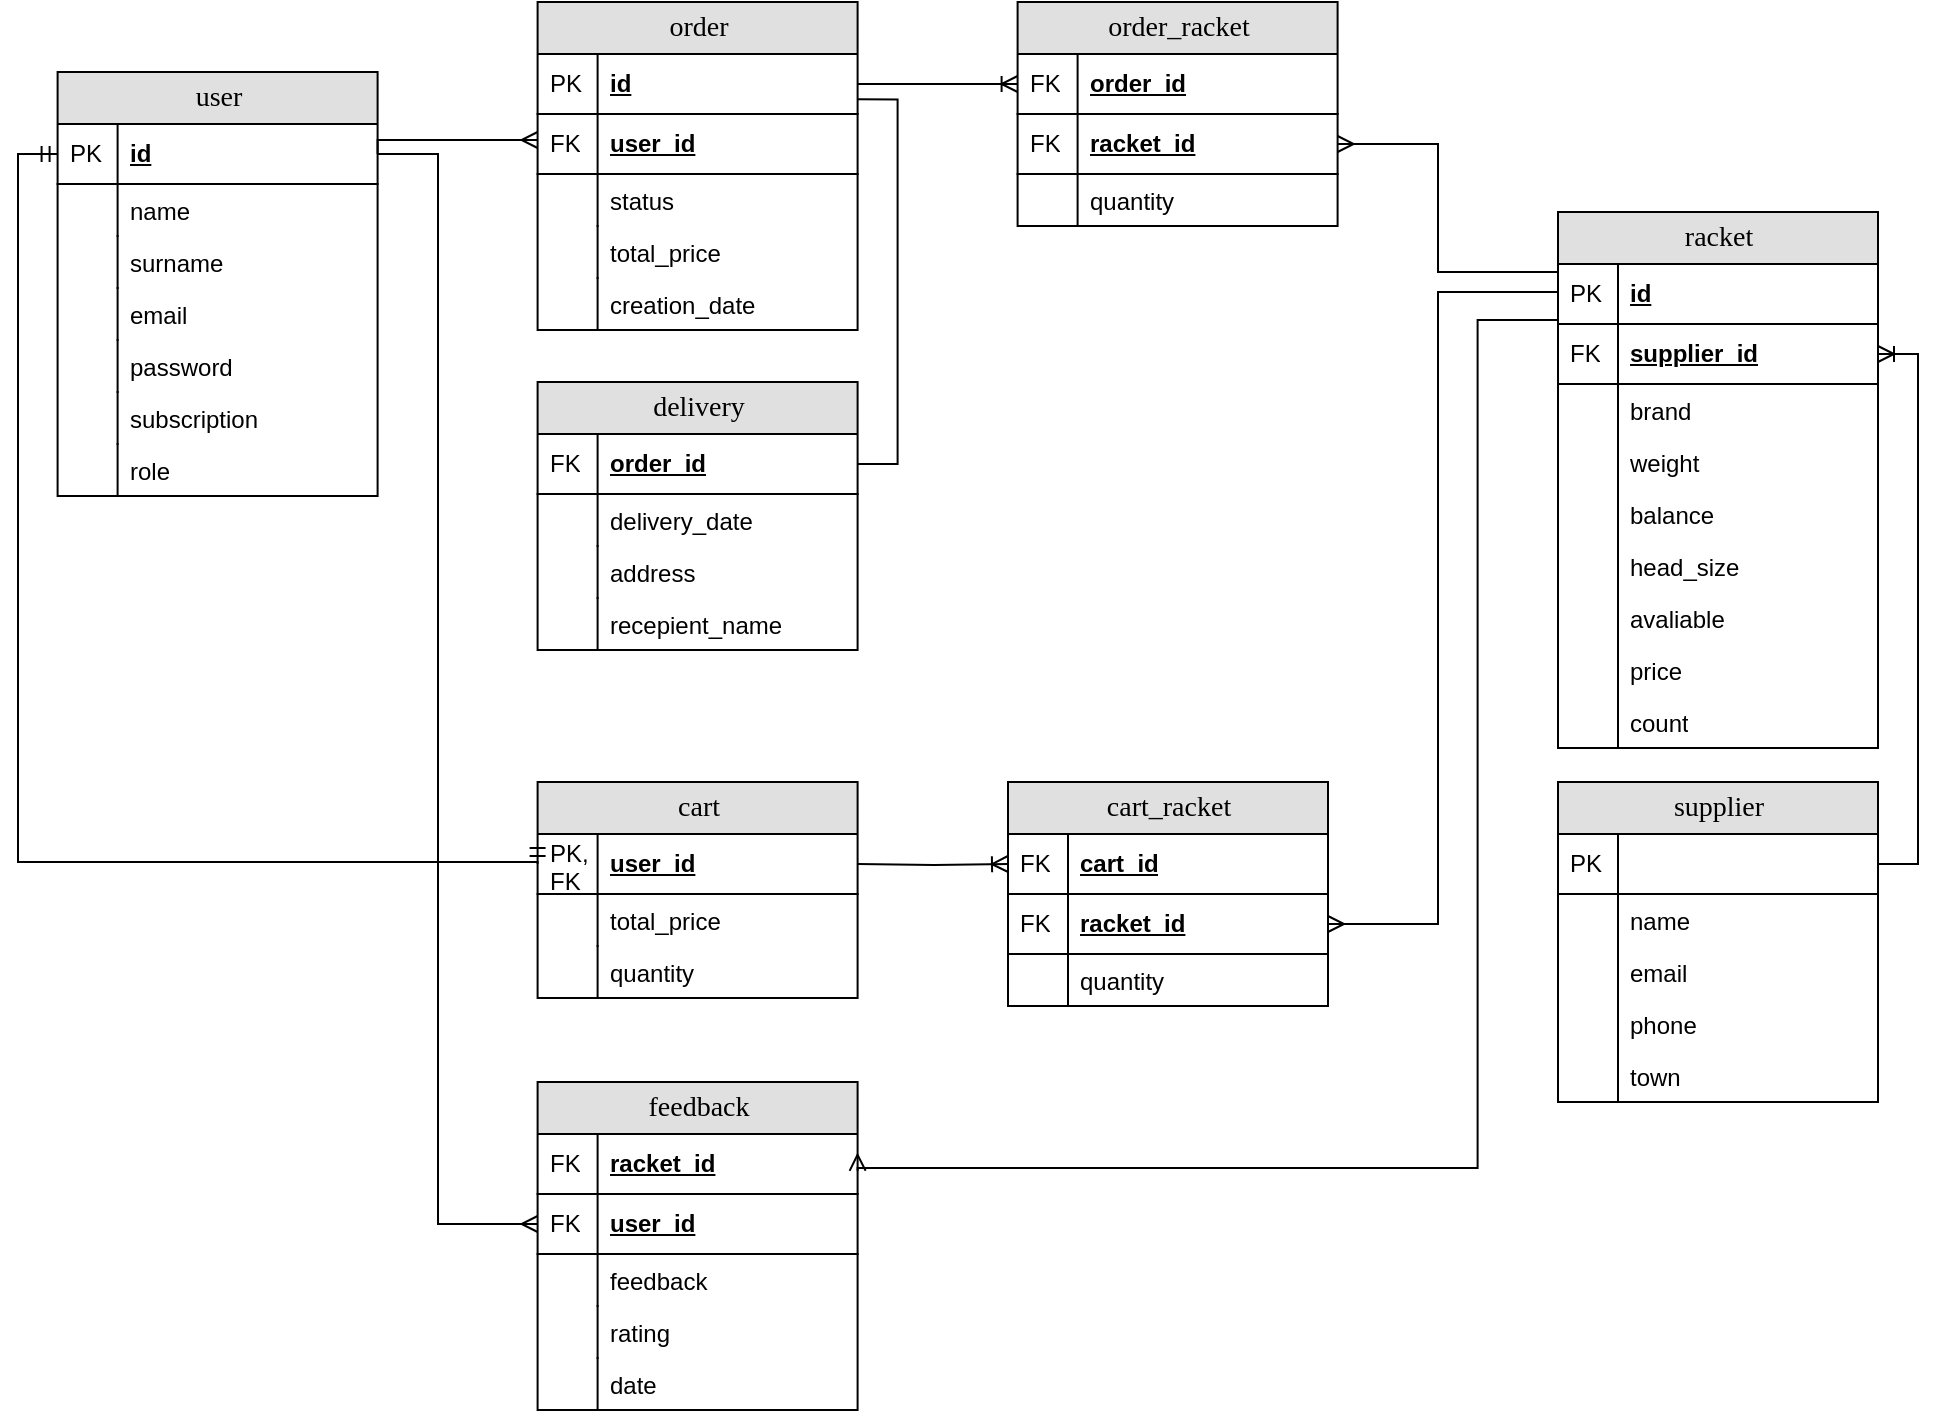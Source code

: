 <mxfile version="24.5.3" type="device">
  <diagram id="CIUxHq5DP3vGBvWplpQF" name="Page-2">
    <mxGraphModel dx="1343" dy="1016" grid="0" gridSize="10" guides="1" tooltips="1" connect="1" arrows="1" fold="1" page="1" pageScale="1" pageWidth="1169" pageHeight="827" math="0" shadow="0">
      <root>
        <mxCell id="0" />
        <mxCell id="1" parent="0" />
        <mxCell id="uQQarAuBVebQOE4W24xX-1" value="user" style="swimlane;fontStyle=0;childLayout=stackLayout;horizontal=1;startSize=26;fillColor=#e0e0e0;horizontalStack=0;resizeParent=1;resizeLast=0;collapsible=1;marginBottom=0;swimlaneFillColor=#ffffff;align=center;rounded=0;shadow=0;comic=0;labelBackgroundColor=none;strokeWidth=1;fontFamily=Verdana;fontSize=14;swimlaneLine=1;html=1;fontColor=default;" parent="1" vertex="1">
          <mxGeometry x="119.8" y="135" width="160" height="212" as="geometry" />
        </mxCell>
        <mxCell id="uQQarAuBVebQOE4W24xX-2" value="id" style="shape=partialRectangle;top=0;left=0;right=0;bottom=1;align=left;verticalAlign=middle;fillColor=none;spacingLeft=34;spacingRight=4;whiteSpace=wrap;overflow=hidden;rotatable=0;points=[[0,0.5],[1,0.5]];portConstraint=eastwest;dropTarget=0;fontStyle=5;swimlaneLine=1;html=1;fontColor=default;" parent="uQQarAuBVebQOE4W24xX-1" vertex="1">
          <mxGeometry y="26" width="160" height="30" as="geometry" />
        </mxCell>
        <mxCell id="uQQarAuBVebQOE4W24xX-3" value="PK" style="shape=partialRectangle;top=0;left=0;bottom=0;fillColor=none;align=left;verticalAlign=middle;spacingLeft=4;spacingRight=4;whiteSpace=wrap;overflow=hidden;rotatable=0;points=[];portConstraint=eastwest;part=1;swimlaneLine=1;html=1;fontColor=default;" parent="uQQarAuBVebQOE4W24xX-2" vertex="1" connectable="0">
          <mxGeometry width="30" height="30" as="geometry" />
        </mxCell>
        <mxCell id="uQQarAuBVebQOE4W24xX-4" value="name" style="shape=partialRectangle;top=0;left=0;right=0;bottom=0;align=left;verticalAlign=top;fillColor=none;spacingLeft=34;spacingRight=4;whiteSpace=wrap;overflow=hidden;rotatable=0;points=[[0,0.5],[1,0.5]];portConstraint=eastwest;dropTarget=0;swimlaneLine=1;html=1;fontColor=default;" parent="uQQarAuBVebQOE4W24xX-1" vertex="1">
          <mxGeometry y="56" width="160" height="26" as="geometry" />
        </mxCell>
        <mxCell id="uQQarAuBVebQOE4W24xX-5" value="" style="shape=partialRectangle;top=0;left=0;bottom=0;fillColor=none;align=left;verticalAlign=top;spacingLeft=4;spacingRight=4;whiteSpace=wrap;overflow=hidden;rotatable=0;points=[];portConstraint=eastwest;part=1;swimlaneLine=1;html=1;fontColor=default;" parent="uQQarAuBVebQOE4W24xX-4" vertex="1" connectable="0">
          <mxGeometry width="30" height="26" as="geometry" />
        </mxCell>
        <mxCell id="uQQarAuBVebQOE4W24xX-6" value="surname" style="shape=partialRectangle;top=0;left=0;right=0;bottom=0;align=left;verticalAlign=top;fillColor=none;spacingLeft=34;spacingRight=4;whiteSpace=wrap;overflow=hidden;rotatable=0;points=[[0,0.5],[1,0.5]];portConstraint=eastwest;dropTarget=0;swimlaneLine=1;html=1;fontColor=default;" parent="uQQarAuBVebQOE4W24xX-1" vertex="1">
          <mxGeometry y="82" width="160" height="26" as="geometry" />
        </mxCell>
        <mxCell id="uQQarAuBVebQOE4W24xX-7" value="" style="shape=partialRectangle;top=0;left=0;bottom=0;fillColor=none;align=left;verticalAlign=top;spacingLeft=4;spacingRight=4;whiteSpace=wrap;overflow=hidden;rotatable=0;points=[];portConstraint=eastwest;part=1;swimlaneLine=1;html=1;fontColor=default;" parent="uQQarAuBVebQOE4W24xX-6" vertex="1" connectable="0">
          <mxGeometry width="30" height="26" as="geometry" />
        </mxCell>
        <mxCell id="uQQarAuBVebQOE4W24xX-8" value="email" style="shape=partialRectangle;top=0;left=0;right=0;bottom=0;align=left;verticalAlign=top;fillColor=none;spacingLeft=34;spacingRight=4;whiteSpace=wrap;overflow=hidden;rotatable=0;points=[[0,0.5],[1,0.5]];portConstraint=eastwest;dropTarget=0;swimlaneLine=1;html=1;fontColor=default;" parent="uQQarAuBVebQOE4W24xX-1" vertex="1">
          <mxGeometry y="108" width="160" height="26" as="geometry" />
        </mxCell>
        <mxCell id="uQQarAuBVebQOE4W24xX-9" value="" style="shape=partialRectangle;top=0;left=0;bottom=0;fillColor=none;align=left;verticalAlign=top;spacingLeft=4;spacingRight=4;whiteSpace=wrap;overflow=hidden;rotatable=0;points=[];portConstraint=eastwest;part=1;swimlaneLine=1;html=1;fontColor=default;" parent="uQQarAuBVebQOE4W24xX-8" vertex="1" connectable="0">
          <mxGeometry width="30" height="26" as="geometry" />
        </mxCell>
        <mxCell id="uQQarAuBVebQOE4W24xX-10" value="password" style="shape=partialRectangle;top=0;left=0;right=0;bottom=0;align=left;verticalAlign=top;fillColor=none;spacingLeft=34;spacingRight=4;whiteSpace=wrap;overflow=hidden;rotatable=0;points=[[0,0.5],[1,0.5]];portConstraint=eastwest;dropTarget=0;swimlaneLine=1;html=1;fontColor=default;" parent="uQQarAuBVebQOE4W24xX-1" vertex="1">
          <mxGeometry y="134" width="160" height="26" as="geometry" />
        </mxCell>
        <mxCell id="uQQarAuBVebQOE4W24xX-11" value="" style="shape=partialRectangle;top=0;left=0;bottom=0;fillColor=none;align=left;verticalAlign=top;spacingLeft=4;spacingRight=4;whiteSpace=wrap;overflow=hidden;rotatable=0;points=[];portConstraint=eastwest;part=1;swimlaneLine=1;html=1;fontColor=default;" parent="uQQarAuBVebQOE4W24xX-10" vertex="1" connectable="0">
          <mxGeometry width="30" height="26" as="geometry" />
        </mxCell>
        <mxCell id="uQQarAuBVebQOE4W24xX-12" value="subscription" style="shape=partialRectangle;top=0;left=0;right=0;bottom=0;align=left;verticalAlign=top;fillColor=none;spacingLeft=34;spacingRight=4;whiteSpace=wrap;overflow=hidden;rotatable=0;points=[[0,0.5],[1,0.5]];portConstraint=eastwest;dropTarget=0;swimlaneLine=1;html=1;fontColor=default;" parent="uQQarAuBVebQOE4W24xX-1" vertex="1">
          <mxGeometry y="160" width="160" height="26" as="geometry" />
        </mxCell>
        <mxCell id="uQQarAuBVebQOE4W24xX-13" value="" style="shape=partialRectangle;top=0;left=0;bottom=0;fillColor=none;align=left;verticalAlign=top;spacingLeft=4;spacingRight=4;whiteSpace=wrap;overflow=hidden;rotatable=0;points=[];portConstraint=eastwest;part=1;swimlaneLine=1;html=1;fontColor=default;" parent="uQQarAuBVebQOE4W24xX-12" vertex="1" connectable="0">
          <mxGeometry width="30" height="26" as="geometry" />
        </mxCell>
        <mxCell id="uQQarAuBVebQOE4W24xX-14" value="role" style="shape=partialRectangle;top=0;left=0;right=0;bottom=0;align=left;verticalAlign=top;fillColor=none;spacingLeft=34;spacingRight=4;whiteSpace=wrap;overflow=hidden;rotatable=0;points=[[0,0.5],[1,0.5]];portConstraint=eastwest;dropTarget=0;swimlaneLine=1;html=1;fontColor=default;" parent="uQQarAuBVebQOE4W24xX-1" vertex="1">
          <mxGeometry y="186" width="160" height="26" as="geometry" />
        </mxCell>
        <mxCell id="uQQarAuBVebQOE4W24xX-15" value="" style="shape=partialRectangle;top=0;left=0;bottom=0;fillColor=none;align=left;verticalAlign=top;spacingLeft=4;spacingRight=4;whiteSpace=wrap;overflow=hidden;rotatable=0;points=[];portConstraint=eastwest;part=1;swimlaneLine=1;html=1;fontColor=default;" parent="uQQarAuBVebQOE4W24xX-14" vertex="1" connectable="0">
          <mxGeometry width="30" height="26" as="geometry" />
        </mxCell>
        <mxCell id="uQQarAuBVebQOE4W24xX-16" value="order" style="swimlane;fontStyle=0;childLayout=stackLayout;horizontal=1;startSize=26;fillColor=#e0e0e0;horizontalStack=0;resizeParent=1;resizeLast=0;collapsible=1;marginBottom=0;swimlaneFillColor=#ffffff;align=center;rounded=0;shadow=0;comic=0;labelBackgroundColor=none;strokeWidth=1;fontFamily=Verdana;fontSize=14;swimlaneLine=1;html=1;fontColor=default;" parent="1" vertex="1">
          <mxGeometry x="359.8" y="100" width="160" height="164" as="geometry" />
        </mxCell>
        <mxCell id="uQQarAuBVebQOE4W24xX-17" value="id" style="shape=partialRectangle;top=0;left=0;right=0;bottom=1;align=left;verticalAlign=middle;fillColor=none;spacingLeft=34;spacingRight=4;whiteSpace=wrap;overflow=hidden;rotatable=0;points=[[0,0.5],[1,0.5]];portConstraint=eastwest;dropTarget=0;fontStyle=5;swimlaneLine=1;html=1;fontColor=default;" parent="uQQarAuBVebQOE4W24xX-16" vertex="1">
          <mxGeometry y="26" width="160" height="30" as="geometry" />
        </mxCell>
        <mxCell id="uQQarAuBVebQOE4W24xX-18" value="PK" style="shape=partialRectangle;top=0;left=0;bottom=0;fillColor=none;align=left;verticalAlign=middle;spacingLeft=4;spacingRight=4;whiteSpace=wrap;overflow=hidden;rotatable=0;points=[];portConstraint=eastwest;part=1;swimlaneLine=1;html=1;fontColor=default;" parent="uQQarAuBVebQOE4W24xX-17" vertex="1" connectable="0">
          <mxGeometry width="30" height="30" as="geometry" />
        </mxCell>
        <mxCell id="uQQarAuBVebQOE4W24xX-19" value="user_id" style="shape=partialRectangle;top=0;left=0;right=0;bottom=1;align=left;verticalAlign=middle;fillColor=none;spacingLeft=34;spacingRight=4;whiteSpace=wrap;overflow=hidden;rotatable=0;points=[[0,0.5],[1,0.5]];portConstraint=eastwest;dropTarget=0;fontStyle=5;swimlaneLine=1;html=1;fontColor=default;" parent="uQQarAuBVebQOE4W24xX-16" vertex="1">
          <mxGeometry y="56" width="160" height="30" as="geometry" />
        </mxCell>
        <mxCell id="uQQarAuBVebQOE4W24xX-20" value="FK" style="shape=partialRectangle;top=0;left=0;bottom=0;fillColor=none;align=left;verticalAlign=middle;spacingLeft=4;spacingRight=4;whiteSpace=wrap;overflow=hidden;rotatable=0;points=[];portConstraint=eastwest;part=1;swimlaneLine=1;html=1;fontColor=default;" parent="uQQarAuBVebQOE4W24xX-19" vertex="1" connectable="0">
          <mxGeometry width="30" height="30" as="geometry" />
        </mxCell>
        <mxCell id="uQQarAuBVebQOE4W24xX-21" value="status" style="shape=partialRectangle;top=0;left=0;right=0;bottom=0;align=left;verticalAlign=top;fillColor=none;spacingLeft=34;spacingRight=4;whiteSpace=wrap;overflow=hidden;rotatable=0;points=[[0,0.5],[1,0.5]];portConstraint=eastwest;dropTarget=0;swimlaneLine=1;html=1;fontColor=default;" parent="uQQarAuBVebQOE4W24xX-16" vertex="1">
          <mxGeometry y="86" width="160" height="26" as="geometry" />
        </mxCell>
        <mxCell id="uQQarAuBVebQOE4W24xX-22" value="" style="shape=partialRectangle;top=0;left=0;bottom=0;fillColor=none;align=left;verticalAlign=top;spacingLeft=4;spacingRight=4;whiteSpace=wrap;overflow=hidden;rotatable=0;points=[];portConstraint=eastwest;part=1;swimlaneLine=1;html=1;fontColor=default;" parent="uQQarAuBVebQOE4W24xX-21" vertex="1" connectable="0">
          <mxGeometry width="30" height="26" as="geometry" />
        </mxCell>
        <mxCell id="uQQarAuBVebQOE4W24xX-23" value="total_price" style="shape=partialRectangle;top=0;left=0;right=0;bottom=0;align=left;verticalAlign=top;fillColor=none;spacingLeft=34;spacingRight=4;whiteSpace=wrap;overflow=hidden;rotatable=0;points=[[0,0.5],[1,0.5]];portConstraint=eastwest;dropTarget=0;swimlaneLine=1;html=1;fontColor=default;" parent="uQQarAuBVebQOE4W24xX-16" vertex="1">
          <mxGeometry y="112" width="160" height="26" as="geometry" />
        </mxCell>
        <mxCell id="uQQarAuBVebQOE4W24xX-24" value="" style="shape=partialRectangle;top=0;left=0;bottom=0;fillColor=none;align=left;verticalAlign=top;spacingLeft=4;spacingRight=4;whiteSpace=wrap;overflow=hidden;rotatable=0;points=[];portConstraint=eastwest;part=1;swimlaneLine=1;html=1;fontColor=default;" parent="uQQarAuBVebQOE4W24xX-23" vertex="1" connectable="0">
          <mxGeometry width="30" height="26" as="geometry" />
        </mxCell>
        <mxCell id="uQQarAuBVebQOE4W24xX-25" value="creation_date" style="shape=partialRectangle;top=0;left=0;right=0;bottom=0;align=left;verticalAlign=top;fillColor=none;spacingLeft=34;spacingRight=4;whiteSpace=wrap;overflow=hidden;rotatable=0;points=[[0,0.5],[1,0.5]];portConstraint=eastwest;dropTarget=0;swimlaneLine=1;html=1;fontColor=default;" parent="uQQarAuBVebQOE4W24xX-16" vertex="1">
          <mxGeometry y="138" width="160" height="26" as="geometry" />
        </mxCell>
        <mxCell id="uQQarAuBVebQOE4W24xX-26" value="" style="shape=partialRectangle;top=0;left=0;bottom=0;fillColor=none;align=left;verticalAlign=top;spacingLeft=4;spacingRight=4;whiteSpace=wrap;overflow=hidden;rotatable=0;points=[];portConstraint=eastwest;part=1;swimlaneLine=1;html=1;fontColor=default;" parent="uQQarAuBVebQOE4W24xX-25" vertex="1" connectable="0">
          <mxGeometry width="30" height="26" as="geometry" />
        </mxCell>
        <mxCell id="uQQarAuBVebQOE4W24xX-27" value="racket" style="swimlane;fontStyle=0;childLayout=stackLayout;horizontal=1;startSize=26;fillColor=#e0e0e0;horizontalStack=0;resizeParent=1;resizeLast=0;collapsible=1;marginBottom=0;swimlaneFillColor=#ffffff;align=center;rounded=0;shadow=0;comic=0;labelBackgroundColor=none;strokeWidth=1;fontFamily=Verdana;fontSize=14;swimlaneLine=1;html=1;fontColor=default;" parent="1" vertex="1">
          <mxGeometry x="870" y="205" width="160" height="268" as="geometry" />
        </mxCell>
        <mxCell id="uQQarAuBVebQOE4W24xX-28" value="id" style="shape=partialRectangle;top=0;left=0;right=0;bottom=1;align=left;verticalAlign=middle;fillColor=none;spacingLeft=34;spacingRight=4;whiteSpace=wrap;overflow=hidden;rotatable=0;points=[[0,0.5],[1,0.5]];portConstraint=eastwest;dropTarget=0;fontStyle=5;swimlaneLine=1;html=1;fontColor=default;" parent="uQQarAuBVebQOE4W24xX-27" vertex="1">
          <mxGeometry y="26" width="160" height="30" as="geometry" />
        </mxCell>
        <mxCell id="uQQarAuBVebQOE4W24xX-29" value="PK" style="shape=partialRectangle;top=0;left=0;bottom=0;fillColor=none;align=left;verticalAlign=middle;spacingLeft=4;spacingRight=4;whiteSpace=wrap;overflow=hidden;rotatable=0;points=[];portConstraint=eastwest;part=1;swimlaneLine=1;html=1;fontColor=default;" parent="uQQarAuBVebQOE4W24xX-28" vertex="1" connectable="0">
          <mxGeometry width="30" height="30" as="geometry" />
        </mxCell>
        <mxCell id="uQQarAuBVebQOE4W24xX-30" value="supplier_id" style="shape=partialRectangle;top=0;left=0;right=0;bottom=1;align=left;verticalAlign=middle;fillColor=none;spacingLeft=34;spacingRight=4;whiteSpace=wrap;overflow=hidden;rotatable=0;points=[[0,0.5],[1,0.5]];portConstraint=eastwest;dropTarget=0;fontStyle=5;swimlaneLine=1;html=1;fontColor=default;" parent="uQQarAuBVebQOE4W24xX-27" vertex="1">
          <mxGeometry y="56" width="160" height="30" as="geometry" />
        </mxCell>
        <mxCell id="uQQarAuBVebQOE4W24xX-31" value="FK" style="shape=partialRectangle;top=0;left=0;bottom=0;fillColor=none;align=left;verticalAlign=middle;spacingLeft=4;spacingRight=4;whiteSpace=wrap;overflow=hidden;rotatable=0;points=[];portConstraint=eastwest;part=1;swimlaneLine=1;html=1;fontColor=default;" parent="uQQarAuBVebQOE4W24xX-30" vertex="1" connectable="0">
          <mxGeometry width="30" height="30" as="geometry" />
        </mxCell>
        <mxCell id="uQQarAuBVebQOE4W24xX-32" value="brand" style="shape=partialRectangle;top=0;left=0;right=0;bottom=0;align=left;verticalAlign=top;fillColor=none;spacingLeft=34;spacingRight=4;whiteSpace=wrap;overflow=hidden;rotatable=0;points=[[0,0.5],[1,0.5]];portConstraint=eastwest;dropTarget=0;swimlaneLine=1;html=1;fontColor=default;" parent="uQQarAuBVebQOE4W24xX-27" vertex="1">
          <mxGeometry y="86" width="160" height="26" as="geometry" />
        </mxCell>
        <mxCell id="uQQarAuBVebQOE4W24xX-33" value="" style="shape=partialRectangle;top=0;left=0;bottom=0;fillColor=none;align=left;verticalAlign=top;spacingLeft=4;spacingRight=4;whiteSpace=wrap;overflow=hidden;rotatable=0;points=[];portConstraint=eastwest;part=1;swimlaneLine=1;html=1;fontColor=default;" parent="uQQarAuBVebQOE4W24xX-32" vertex="1" connectable="0">
          <mxGeometry width="30" height="26" as="geometry" />
        </mxCell>
        <mxCell id="uQQarAuBVebQOE4W24xX-34" value="weight" style="shape=partialRectangle;top=0;left=0;right=0;bottom=0;align=left;verticalAlign=top;fillColor=none;spacingLeft=34;spacingRight=4;whiteSpace=wrap;overflow=hidden;rotatable=0;points=[[0,0.5],[1,0.5]];portConstraint=eastwest;dropTarget=0;swimlaneLine=1;html=1;fontColor=default;" parent="uQQarAuBVebQOE4W24xX-27" vertex="1">
          <mxGeometry y="112" width="160" height="26" as="geometry" />
        </mxCell>
        <mxCell id="uQQarAuBVebQOE4W24xX-35" value="" style="shape=partialRectangle;top=0;left=0;bottom=0;fillColor=none;align=left;verticalAlign=top;spacingLeft=4;spacingRight=4;whiteSpace=wrap;overflow=hidden;rotatable=0;points=[];portConstraint=eastwest;part=1;swimlaneLine=1;html=1;fontColor=default;" parent="uQQarAuBVebQOE4W24xX-34" vertex="1" connectable="0">
          <mxGeometry width="30" height="26" as="geometry" />
        </mxCell>
        <mxCell id="uQQarAuBVebQOE4W24xX-36" value="balance" style="shape=partialRectangle;top=0;left=0;right=0;bottom=0;align=left;verticalAlign=top;fillColor=none;spacingLeft=34;spacingRight=4;whiteSpace=wrap;overflow=hidden;rotatable=0;points=[[0,0.5],[1,0.5]];portConstraint=eastwest;dropTarget=0;swimlaneLine=1;html=1;fontColor=default;" parent="uQQarAuBVebQOE4W24xX-27" vertex="1">
          <mxGeometry y="138" width="160" height="26" as="geometry" />
        </mxCell>
        <mxCell id="uQQarAuBVebQOE4W24xX-37" value="" style="shape=partialRectangle;top=0;left=0;bottom=0;fillColor=none;align=left;verticalAlign=top;spacingLeft=4;spacingRight=4;whiteSpace=wrap;overflow=hidden;rotatable=0;points=[];portConstraint=eastwest;part=1;swimlaneLine=1;html=1;fontColor=default;" parent="uQQarAuBVebQOE4W24xX-36" vertex="1" connectable="0">
          <mxGeometry width="30" height="26" as="geometry" />
        </mxCell>
        <mxCell id="uQQarAuBVebQOE4W24xX-38" value="head_size" style="shape=partialRectangle;top=0;left=0;right=0;bottom=0;align=left;verticalAlign=top;fillColor=none;spacingLeft=34;spacingRight=4;whiteSpace=wrap;overflow=hidden;rotatable=0;points=[[0,0.5],[1,0.5]];portConstraint=eastwest;dropTarget=0;swimlaneLine=1;html=1;fontColor=default;" parent="uQQarAuBVebQOE4W24xX-27" vertex="1">
          <mxGeometry y="164" width="160" height="26" as="geometry" />
        </mxCell>
        <mxCell id="uQQarAuBVebQOE4W24xX-39" value="" style="shape=partialRectangle;top=0;left=0;bottom=0;fillColor=none;align=left;verticalAlign=top;spacingLeft=4;spacingRight=4;whiteSpace=wrap;overflow=hidden;rotatable=0;points=[];portConstraint=eastwest;part=1;swimlaneLine=1;html=1;fontColor=default;" parent="uQQarAuBVebQOE4W24xX-38" vertex="1" connectable="0">
          <mxGeometry width="30" height="26" as="geometry" />
        </mxCell>
        <mxCell id="uQQarAuBVebQOE4W24xX-40" value="avaliable" style="shape=partialRectangle;top=0;left=0;right=0;bottom=0;align=left;verticalAlign=top;fillColor=none;spacingLeft=34;spacingRight=4;whiteSpace=wrap;overflow=hidden;rotatable=0;points=[[0,0.5],[1,0.5]];portConstraint=eastwest;dropTarget=0;swimlaneLine=1;html=1;fontColor=default;" parent="uQQarAuBVebQOE4W24xX-27" vertex="1">
          <mxGeometry y="190" width="160" height="26" as="geometry" />
        </mxCell>
        <mxCell id="uQQarAuBVebQOE4W24xX-41" value="" style="shape=partialRectangle;top=0;left=0;bottom=0;fillColor=none;align=left;verticalAlign=top;spacingLeft=4;spacingRight=4;whiteSpace=wrap;overflow=hidden;rotatable=0;points=[];portConstraint=eastwest;part=1;swimlaneLine=1;html=1;fontColor=default;" parent="uQQarAuBVebQOE4W24xX-40" vertex="1" connectable="0">
          <mxGeometry width="30" height="26" as="geometry" />
        </mxCell>
        <mxCell id="uQQarAuBVebQOE4W24xX-42" value="price" style="shape=partialRectangle;top=0;left=0;right=0;bottom=0;align=left;verticalAlign=top;fillColor=none;spacingLeft=34;spacingRight=4;whiteSpace=wrap;overflow=hidden;rotatable=0;points=[[0,0.5],[1,0.5]];portConstraint=eastwest;dropTarget=0;swimlaneLine=1;html=1;fontColor=default;" parent="uQQarAuBVebQOE4W24xX-27" vertex="1">
          <mxGeometry y="216" width="160" height="26" as="geometry" />
        </mxCell>
        <mxCell id="uQQarAuBVebQOE4W24xX-43" value="" style="shape=partialRectangle;top=0;left=0;bottom=0;fillColor=none;align=left;verticalAlign=top;spacingLeft=4;spacingRight=4;whiteSpace=wrap;overflow=hidden;rotatable=0;points=[];portConstraint=eastwest;part=1;swimlaneLine=1;html=1;fontColor=default;" parent="uQQarAuBVebQOE4W24xX-42" vertex="1" connectable="0">
          <mxGeometry width="30" height="26" as="geometry" />
        </mxCell>
        <mxCell id="uQQarAuBVebQOE4W24xX-44" value="count" style="shape=partialRectangle;top=0;left=0;right=0;bottom=0;align=left;verticalAlign=top;fillColor=none;spacingLeft=34;spacingRight=4;whiteSpace=wrap;overflow=hidden;rotatable=0;points=[[0,0.5],[1,0.5]];portConstraint=eastwest;dropTarget=0;swimlaneLine=1;html=1;fontColor=default;" parent="uQQarAuBVebQOE4W24xX-27" vertex="1">
          <mxGeometry y="242" width="160" height="26" as="geometry" />
        </mxCell>
        <mxCell id="uQQarAuBVebQOE4W24xX-45" value="" style="shape=partialRectangle;top=0;left=0;bottom=0;fillColor=none;align=left;verticalAlign=top;spacingLeft=4;spacingRight=4;whiteSpace=wrap;overflow=hidden;rotatable=0;points=[];portConstraint=eastwest;part=1;swimlaneLine=1;html=1;fontColor=default;" parent="uQQarAuBVebQOE4W24xX-44" vertex="1" connectable="0">
          <mxGeometry width="30" height="26" as="geometry" />
        </mxCell>
        <mxCell id="uQQarAuBVebQOE4W24xX-46" value="cart" style="swimlane;fontStyle=0;childLayout=stackLayout;horizontal=1;startSize=26;fillColor=#e0e0e0;horizontalStack=0;resizeParent=1;resizeLast=0;collapsible=1;marginBottom=0;swimlaneFillColor=#ffffff;align=center;rounded=0;shadow=0;comic=0;labelBackgroundColor=none;strokeWidth=1;fontFamily=Verdana;fontSize=14;swimlaneLine=1;html=1;fontColor=default;" parent="1" vertex="1">
          <mxGeometry x="359.8" y="490" width="160" height="108" as="geometry" />
        </mxCell>
        <mxCell id="uQQarAuBVebQOE4W24xX-47" value="user_id" style="shape=partialRectangle;top=0;left=0;right=0;bottom=1;align=left;verticalAlign=middle;fillColor=none;spacingLeft=34;spacingRight=4;whiteSpace=wrap;overflow=hidden;rotatable=0;points=[[0,0.5],[1,0.5]];portConstraint=eastwest;dropTarget=0;fontStyle=5;swimlaneLine=1;html=1;fontColor=default;" parent="uQQarAuBVebQOE4W24xX-46" vertex="1">
          <mxGeometry y="26" width="160" height="30" as="geometry" />
        </mxCell>
        <mxCell id="uQQarAuBVebQOE4W24xX-48" value="PK,&lt;br&gt;FK" style="shape=partialRectangle;top=0;left=0;bottom=0;fillColor=none;align=left;verticalAlign=middle;spacingLeft=4;spacingRight=4;whiteSpace=wrap;overflow=hidden;rotatable=0;points=[];portConstraint=eastwest;part=1;swimlaneLine=1;html=1;fontColor=default;" parent="uQQarAuBVebQOE4W24xX-47" vertex="1" connectable="0">
          <mxGeometry width="30" height="30" as="geometry" />
        </mxCell>
        <mxCell id="uQQarAuBVebQOE4W24xX-49" value="total_price" style="shape=partialRectangle;top=0;left=0;right=0;bottom=0;align=left;verticalAlign=top;fillColor=none;spacingLeft=34;spacingRight=4;whiteSpace=wrap;overflow=hidden;rotatable=0;points=[[0,0.5],[1,0.5]];portConstraint=eastwest;dropTarget=0;swimlaneLine=1;html=1;fontColor=default;" parent="uQQarAuBVebQOE4W24xX-46" vertex="1">
          <mxGeometry y="56" width="160" height="26" as="geometry" />
        </mxCell>
        <mxCell id="uQQarAuBVebQOE4W24xX-50" value="" style="shape=partialRectangle;top=0;left=0;bottom=0;fillColor=none;align=left;verticalAlign=top;spacingLeft=4;spacingRight=4;whiteSpace=wrap;overflow=hidden;rotatable=0;points=[];portConstraint=eastwest;part=1;swimlaneLine=1;html=1;fontColor=default;" parent="uQQarAuBVebQOE4W24xX-49" vertex="1" connectable="0">
          <mxGeometry width="30" height="26" as="geometry" />
        </mxCell>
        <mxCell id="uQQarAuBVebQOE4W24xX-51" value="quantity" style="shape=partialRectangle;top=0;left=0;right=0;bottom=0;align=left;verticalAlign=top;fillColor=none;spacingLeft=34;spacingRight=4;whiteSpace=wrap;overflow=hidden;rotatable=0;points=[[0,0.5],[1,0.5]];portConstraint=eastwest;dropTarget=0;swimlaneLine=1;html=1;fontColor=default;" parent="uQQarAuBVebQOE4W24xX-46" vertex="1">
          <mxGeometry y="82" width="160" height="26" as="geometry" />
        </mxCell>
        <mxCell id="uQQarAuBVebQOE4W24xX-52" value="" style="shape=partialRectangle;top=0;left=0;bottom=0;fillColor=none;align=left;verticalAlign=top;spacingLeft=4;spacingRight=4;whiteSpace=wrap;overflow=hidden;rotatable=0;points=[];portConstraint=eastwest;part=1;swimlaneLine=1;html=1;fontColor=default;" parent="uQQarAuBVebQOE4W24xX-51" vertex="1" connectable="0">
          <mxGeometry width="30" height="26" as="geometry" />
        </mxCell>
        <mxCell id="uQQarAuBVebQOE4W24xX-53" value="order_racket" style="swimlane;fontStyle=0;childLayout=stackLayout;horizontal=1;startSize=26;fillColor=#e0e0e0;horizontalStack=0;resizeParent=1;resizeLast=0;collapsible=1;marginBottom=0;swimlaneFillColor=#ffffff;align=center;rounded=0;shadow=0;comic=0;labelBackgroundColor=none;strokeWidth=1;fontFamily=Verdana;fontSize=14;swimlaneLine=1;html=1;fontColor=default;" parent="1" vertex="1">
          <mxGeometry x="599.8" y="100" width="160" height="112" as="geometry" />
        </mxCell>
        <mxCell id="uQQarAuBVebQOE4W24xX-54" value="order_id" style="shape=partialRectangle;top=0;left=0;right=0;bottom=1;align=left;verticalAlign=middle;fillColor=none;spacingLeft=34;spacingRight=4;whiteSpace=wrap;overflow=hidden;rotatable=0;points=[[0,0.5],[1,0.5]];portConstraint=eastwest;dropTarget=0;fontStyle=5;swimlaneLine=1;html=1;fontColor=default;" parent="uQQarAuBVebQOE4W24xX-53" vertex="1">
          <mxGeometry y="26" width="160" height="30" as="geometry" />
        </mxCell>
        <mxCell id="uQQarAuBVebQOE4W24xX-55" value="FK" style="shape=partialRectangle;top=0;left=0;bottom=0;fillColor=none;align=left;verticalAlign=middle;spacingLeft=4;spacingRight=4;whiteSpace=wrap;overflow=hidden;rotatable=0;points=[];portConstraint=eastwest;part=1;swimlaneLine=1;html=1;fontColor=default;" parent="uQQarAuBVebQOE4W24xX-54" vertex="1" connectable="0">
          <mxGeometry width="30" height="30" as="geometry" />
        </mxCell>
        <mxCell id="uQQarAuBVebQOE4W24xX-56" value="racket_id" style="shape=partialRectangle;top=0;left=0;right=0;bottom=1;align=left;verticalAlign=middle;fillColor=none;spacingLeft=34;spacingRight=4;whiteSpace=wrap;overflow=hidden;rotatable=0;points=[[0,0.5],[1,0.5]];portConstraint=eastwest;dropTarget=0;fontStyle=5;swimlaneLine=1;html=1;fontColor=default;" parent="uQQarAuBVebQOE4W24xX-53" vertex="1">
          <mxGeometry y="56" width="160" height="30" as="geometry" />
        </mxCell>
        <mxCell id="uQQarAuBVebQOE4W24xX-57" value="FK" style="shape=partialRectangle;top=0;left=0;bottom=0;fillColor=none;align=left;verticalAlign=middle;spacingLeft=4;spacingRight=4;whiteSpace=wrap;overflow=hidden;rotatable=0;points=[];portConstraint=eastwest;part=1;swimlaneLine=1;html=1;fontColor=default;" parent="uQQarAuBVebQOE4W24xX-56" vertex="1" connectable="0">
          <mxGeometry width="30" height="30" as="geometry" />
        </mxCell>
        <mxCell id="uQQarAuBVebQOE4W24xX-58" value="quantity" style="shape=partialRectangle;top=0;left=0;right=0;bottom=0;align=left;verticalAlign=top;fillColor=none;spacingLeft=34;spacingRight=4;whiteSpace=wrap;overflow=hidden;rotatable=0;points=[[0,0.5],[1,0.5]];portConstraint=eastwest;dropTarget=0;swimlaneLine=1;html=1;fontColor=default;" parent="uQQarAuBVebQOE4W24xX-53" vertex="1">
          <mxGeometry y="86" width="160" height="26" as="geometry" />
        </mxCell>
        <mxCell id="uQQarAuBVebQOE4W24xX-59" value="" style="shape=partialRectangle;top=0;left=0;bottom=0;fillColor=none;align=left;verticalAlign=top;spacingLeft=4;spacingRight=4;whiteSpace=wrap;overflow=hidden;rotatable=0;points=[];portConstraint=eastwest;part=1;swimlaneLine=1;html=1;fontColor=default;" parent="uQQarAuBVebQOE4W24xX-58" vertex="1" connectable="0">
          <mxGeometry width="30" height="26" as="geometry" />
        </mxCell>
        <mxCell id="uQQarAuBVebQOE4W24xX-60" value="" style="edgeStyle=orthogonalEdgeStyle;rounded=0;orthogonalLoop=1;jettySize=auto;exitX=0;exitY=0.5;exitDx=0;exitDy=0;endArrow=ERmany;endFill=0;entryX=1;entryY=0.5;entryDx=0;entryDy=0;swimlaneLine=1;html=1;fontColor=default;" parent="1" source="uQQarAuBVebQOE4W24xX-28" target="uQQarAuBVebQOE4W24xX-56" edge="1">
          <mxGeometry relative="1" as="geometry">
            <Array as="points">
              <mxPoint x="870" y="235" />
              <mxPoint x="810" y="235" />
              <mxPoint x="810" y="171" />
            </Array>
          </mxGeometry>
        </mxCell>
        <mxCell id="uQQarAuBVebQOE4W24xX-61" value="cart_racket" style="swimlane;fontStyle=0;childLayout=stackLayout;horizontal=1;startSize=26;fillColor=#e0e0e0;horizontalStack=0;resizeParent=1;resizeLast=0;collapsible=1;marginBottom=0;swimlaneFillColor=#ffffff;align=center;rounded=0;shadow=0;comic=0;labelBackgroundColor=none;strokeWidth=1;fontFamily=Verdana;fontSize=14;swimlaneLine=1;html=1;fontColor=default;" parent="1" vertex="1">
          <mxGeometry x="595" y="490" width="160" height="112" as="geometry" />
        </mxCell>
        <mxCell id="uQQarAuBVebQOE4W24xX-62" value="cart_id" style="shape=partialRectangle;top=0;left=0;right=0;bottom=1;align=left;verticalAlign=middle;fillColor=none;spacingLeft=34;spacingRight=4;whiteSpace=wrap;overflow=hidden;rotatable=0;points=[[0,0.5],[1,0.5]];portConstraint=eastwest;dropTarget=0;fontStyle=5;swimlaneLine=1;html=1;fontColor=default;" parent="uQQarAuBVebQOE4W24xX-61" vertex="1">
          <mxGeometry y="26" width="160" height="30" as="geometry" />
        </mxCell>
        <mxCell id="uQQarAuBVebQOE4W24xX-63" value="FK" style="shape=partialRectangle;top=0;left=0;bottom=0;fillColor=none;align=left;verticalAlign=middle;spacingLeft=4;spacingRight=4;whiteSpace=wrap;overflow=hidden;rotatable=0;points=[];portConstraint=eastwest;part=1;swimlaneLine=1;html=1;fontColor=default;" parent="uQQarAuBVebQOE4W24xX-62" vertex="1" connectable="0">
          <mxGeometry width="30" height="30" as="geometry" />
        </mxCell>
        <mxCell id="uQQarAuBVebQOE4W24xX-64" value="racket_id" style="shape=partialRectangle;top=0;left=0;right=0;bottom=1;align=left;verticalAlign=middle;fillColor=none;spacingLeft=34;spacingRight=4;whiteSpace=wrap;overflow=hidden;rotatable=0;points=[[0,0.5],[1,0.5]];portConstraint=eastwest;dropTarget=0;fontStyle=5;swimlaneLine=1;html=1;fontColor=default;" parent="uQQarAuBVebQOE4W24xX-61" vertex="1">
          <mxGeometry y="56" width="160" height="30" as="geometry" />
        </mxCell>
        <mxCell id="uQQarAuBVebQOE4W24xX-65" value="FK" style="shape=partialRectangle;top=0;left=0;bottom=0;fillColor=none;align=left;verticalAlign=middle;spacingLeft=4;spacingRight=4;whiteSpace=wrap;overflow=hidden;rotatable=0;points=[];portConstraint=eastwest;part=1;swimlaneLine=1;html=1;fontColor=default;" parent="uQQarAuBVebQOE4W24xX-64" vertex="1" connectable="0">
          <mxGeometry width="30" height="30" as="geometry" />
        </mxCell>
        <mxCell id="uQQarAuBVebQOE4W24xX-66" value="quantity" style="shape=partialRectangle;top=0;left=0;right=0;bottom=0;align=left;verticalAlign=top;fillColor=none;spacingLeft=34;spacingRight=4;whiteSpace=wrap;overflow=hidden;rotatable=0;points=[[0,0.5],[1,0.5]];portConstraint=eastwest;dropTarget=0;swimlaneLine=1;html=1;fontColor=default;" parent="uQQarAuBVebQOE4W24xX-61" vertex="1">
          <mxGeometry y="86" width="160" height="26" as="geometry" />
        </mxCell>
        <mxCell id="uQQarAuBVebQOE4W24xX-67" value="" style="shape=partialRectangle;top=0;left=0;bottom=0;fillColor=none;align=left;verticalAlign=top;spacingLeft=4;spacingRight=4;whiteSpace=wrap;overflow=hidden;rotatable=0;points=[];portConstraint=eastwest;part=1;swimlaneLine=1;html=1;fontColor=default;" parent="uQQarAuBVebQOE4W24xX-66" vertex="1" connectable="0">
          <mxGeometry width="30" height="26" as="geometry" />
        </mxCell>
        <mxCell id="uQQarAuBVebQOE4W24xX-68" value="" style="edgeStyle=orthogonalEdgeStyle;rounded=0;orthogonalLoop=1;jettySize=auto;exitX=1;exitY=0.5;exitDx=0;exitDy=0;entryX=0;entryY=0.5;entryDx=0;entryDy=0;endArrow=none;endFill=0;startArrow=ERmany;startFill=0;swimlaneLine=1;html=1;fontColor=default;" parent="1" source="uQQarAuBVebQOE4W24xX-64" target="uQQarAuBVebQOE4W24xX-28" edge="1">
          <mxGeometry relative="1" as="geometry">
            <Array as="points">
              <mxPoint x="810" y="561" />
              <mxPoint x="810" y="245" />
              <mxPoint x="870" y="245" />
            </Array>
          </mxGeometry>
        </mxCell>
        <mxCell id="uQQarAuBVebQOE4W24xX-69" value="" style="edgeStyle=orthogonalEdgeStyle;rounded=0;orthogonalLoop=1;jettySize=auto;exitX=1;exitY=0.5;exitDx=0;exitDy=0;endArrow=ERoneToMany;endFill=0;swimlaneLine=1;html=1;fontColor=default;" parent="1" source="uQQarAuBVebQOE4W24xX-17" target="uQQarAuBVebQOE4W24xX-54" edge="1">
          <mxGeometry relative="1" as="geometry" />
        </mxCell>
        <mxCell id="uQQarAuBVebQOE4W24xX-70" value="" style="edgeStyle=orthogonalEdgeStyle;rounded=0;orthogonalLoop=1;jettySize=auto;entryX=0;entryY=0.5;entryDx=0;entryDy=0;endArrow=ERoneToMany;endFill=0;swimlaneLine=1;html=1;fontColor=default;" parent="1" target="uQQarAuBVebQOE4W24xX-62" edge="1">
          <mxGeometry relative="1" as="geometry">
            <mxPoint x="520" y="531" as="sourcePoint" />
          </mxGeometry>
        </mxCell>
        <mxCell id="uQQarAuBVebQOE4W24xX-71" value="" style="edgeStyle=orthogonalEdgeStyle;rounded=0;orthogonalLoop=1;jettySize=auto;exitX=0;exitY=0.5;exitDx=0;exitDy=0;endArrow=ERmandOne;endFill=0;startArrow=ERmandOne;startFill=0;entryX=0;entryY=0.5;entryDx=0;entryDy=0;swimlaneLine=1;html=1;fontColor=default;" parent="1" source="uQQarAuBVebQOE4W24xX-2" target="uQQarAuBVebQOE4W24xX-47" edge="1">
          <mxGeometry relative="1" as="geometry">
            <mxPoint x="359.8" y="396.04" as="targetPoint" />
            <Array as="points">
              <mxPoint x="100" y="176" />
              <mxPoint x="100" y="530" />
              <mxPoint x="360" y="530" />
            </Array>
          </mxGeometry>
        </mxCell>
        <mxCell id="uQQarAuBVebQOE4W24xX-72" value="supplier" style="swimlane;fontStyle=0;childLayout=stackLayout;horizontal=1;startSize=26;fillColor=#e0e0e0;horizontalStack=0;resizeParent=1;resizeLast=0;collapsible=1;marginBottom=0;swimlaneFillColor=#ffffff;align=center;rounded=0;shadow=0;comic=0;labelBackgroundColor=none;strokeWidth=1;fontFamily=Verdana;fontSize=14;swimlaneLine=1;html=1;fontColor=default;" parent="1" vertex="1">
          <mxGeometry x="870" y="490" width="160" height="160" as="geometry" />
        </mxCell>
        <mxCell id="uQQarAuBVebQOE4W24xX-73" value="" style="shape=partialRectangle;top=0;left=0;right=0;bottom=1;align=left;verticalAlign=middle;fillColor=none;spacingLeft=34;spacingRight=4;whiteSpace=wrap;overflow=hidden;rotatable=0;points=[[0,0.5],[1,0.5]];portConstraint=eastwest;dropTarget=0;fontStyle=5;swimlaneLine=1;html=1;fontColor=default;" parent="uQQarAuBVebQOE4W24xX-72" vertex="1">
          <mxGeometry y="26" width="160" height="30" as="geometry" />
        </mxCell>
        <mxCell id="uQQarAuBVebQOE4W24xX-74" value="PK" style="shape=partialRectangle;top=0;left=0;bottom=0;fillColor=none;align=left;verticalAlign=middle;spacingLeft=4;spacingRight=4;whiteSpace=wrap;overflow=hidden;rotatable=0;points=[];portConstraint=eastwest;part=1;swimlaneLine=1;html=1;fontColor=default;" parent="uQQarAuBVebQOE4W24xX-73" vertex="1" connectable="0">
          <mxGeometry width="30" height="30" as="geometry" />
        </mxCell>
        <mxCell id="uQQarAuBVebQOE4W24xX-75" value="name" style="shape=partialRectangle;top=0;left=0;right=0;bottom=0;align=left;verticalAlign=top;fillColor=none;spacingLeft=34;spacingRight=4;whiteSpace=wrap;overflow=hidden;rotatable=0;points=[[0,0.5],[1,0.5]];portConstraint=eastwest;dropTarget=0;swimlaneLine=1;html=1;fontColor=default;" parent="uQQarAuBVebQOE4W24xX-72" vertex="1">
          <mxGeometry y="56" width="160" height="26" as="geometry" />
        </mxCell>
        <mxCell id="uQQarAuBVebQOE4W24xX-76" value="" style="shape=partialRectangle;top=0;left=0;bottom=0;fillColor=none;align=left;verticalAlign=top;spacingLeft=4;spacingRight=4;whiteSpace=wrap;overflow=hidden;rotatable=0;points=[];portConstraint=eastwest;part=1;swimlaneLine=1;html=1;fontColor=default;" parent="uQQarAuBVebQOE4W24xX-75" vertex="1" connectable="0">
          <mxGeometry width="30" height="26" as="geometry" />
        </mxCell>
        <mxCell id="uQQarAuBVebQOE4W24xX-77" value="email" style="shape=partialRectangle;top=0;left=0;right=0;bottom=0;align=left;verticalAlign=top;fillColor=none;spacingLeft=34;spacingRight=4;whiteSpace=wrap;overflow=hidden;rotatable=0;points=[[0,0.5],[1,0.5]];portConstraint=eastwest;dropTarget=0;swimlaneLine=1;html=1;fontColor=default;" parent="uQQarAuBVebQOE4W24xX-72" vertex="1">
          <mxGeometry y="82" width="160" height="26" as="geometry" />
        </mxCell>
        <mxCell id="uQQarAuBVebQOE4W24xX-78" value="" style="shape=partialRectangle;top=0;left=0;bottom=0;fillColor=none;align=left;verticalAlign=top;spacingLeft=4;spacingRight=4;whiteSpace=wrap;overflow=hidden;rotatable=0;points=[];portConstraint=eastwest;part=1;swimlaneLine=1;html=1;fontColor=default;" parent="uQQarAuBVebQOE4W24xX-77" vertex="1" connectable="0">
          <mxGeometry width="30" height="26" as="geometry" />
        </mxCell>
        <mxCell id="uQQarAuBVebQOE4W24xX-79" value="phone" style="shape=partialRectangle;top=0;left=0;right=0;bottom=0;align=left;verticalAlign=top;fillColor=none;spacingLeft=34;spacingRight=4;whiteSpace=wrap;overflow=hidden;rotatable=0;points=[[0,0.5],[1,0.5]];portConstraint=eastwest;dropTarget=0;swimlaneLine=1;html=1;fontColor=default;" parent="uQQarAuBVebQOE4W24xX-72" vertex="1">
          <mxGeometry y="108" width="160" height="26" as="geometry" />
        </mxCell>
        <mxCell id="uQQarAuBVebQOE4W24xX-80" value="" style="shape=partialRectangle;top=0;left=0;bottom=0;fillColor=none;align=left;verticalAlign=top;spacingLeft=4;spacingRight=4;whiteSpace=wrap;overflow=hidden;rotatable=0;points=[];portConstraint=eastwest;part=1;swimlaneLine=1;html=1;fontColor=default;" parent="uQQarAuBVebQOE4W24xX-79" vertex="1" connectable="0">
          <mxGeometry width="30" height="26" as="geometry" />
        </mxCell>
        <mxCell id="uQQarAuBVebQOE4W24xX-81" value="town" style="shape=partialRectangle;top=0;left=0;right=0;bottom=0;align=left;verticalAlign=top;fillColor=none;spacingLeft=34;spacingRight=4;whiteSpace=wrap;overflow=hidden;rotatable=0;points=[[0,0.5],[1,0.5]];portConstraint=eastwest;dropTarget=0;swimlaneLine=1;html=1;fontColor=default;" parent="uQQarAuBVebQOE4W24xX-72" vertex="1">
          <mxGeometry y="134" width="160" height="26" as="geometry" />
        </mxCell>
        <mxCell id="uQQarAuBVebQOE4W24xX-82" value="" style="shape=partialRectangle;top=0;left=0;bottom=0;fillColor=none;align=left;verticalAlign=top;spacingLeft=4;spacingRight=4;whiteSpace=wrap;overflow=hidden;rotatable=0;points=[];portConstraint=eastwest;part=1;swimlaneLine=1;html=1;fontColor=default;" parent="uQQarAuBVebQOE4W24xX-81" vertex="1" connectable="0">
          <mxGeometry width="30" height="26" as="geometry" />
        </mxCell>
        <mxCell id="uQQarAuBVebQOE4W24xX-83" value="feedback" style="swimlane;fontStyle=0;childLayout=stackLayout;horizontal=1;startSize=26;fillColor=#e0e0e0;horizontalStack=0;resizeParent=1;resizeLast=0;collapsible=1;marginBottom=0;swimlaneFillColor=#ffffff;align=center;rounded=0;shadow=0;comic=0;labelBackgroundColor=none;strokeWidth=1;fontFamily=Verdana;fontSize=14;swimlaneLine=1;html=1;fontColor=default;" parent="1" vertex="1">
          <mxGeometry x="359.8" y="640" width="160" height="164" as="geometry" />
        </mxCell>
        <mxCell id="uQQarAuBVebQOE4W24xX-84" value="" style="edgeStyle=orthogonalEdgeStyle;rounded=0;orthogonalLoop=1;jettySize=auto;exitX=0;exitY=0.5;exitDx=0;exitDy=0;entryX=1;entryY=0.5;entryDx=0;entryDy=0;endArrow=ERmany;endFill=0;swimlaneLine=1;html=1;fontColor=default;" parent="uQQarAuBVebQOE4W24xX-83" source="uQQarAuBVebQOE4W24xX-28" edge="1">
          <mxGeometry relative="1" as="geometry">
            <Array as="points">
              <mxPoint x="510" y="-381" />
              <mxPoint x="470" y="-381" />
              <mxPoint x="470" y="43" />
              <mxPoint x="160" y="43" />
            </Array>
            <mxPoint x="510.69" y="-380.95" as="sourcePoint" />
            <mxPoint x="160.01" y="44.42" as="targetPoint" />
          </mxGeometry>
        </mxCell>
        <mxCell id="uQQarAuBVebQOE4W24xX-85" value="racket_id" style="shape=partialRectangle;top=0;left=0;right=0;bottom=1;align=left;verticalAlign=middle;fillColor=none;spacingLeft=34;spacingRight=4;whiteSpace=wrap;overflow=hidden;rotatable=0;points=[[0,0.5],[1,0.5]];portConstraint=eastwest;dropTarget=0;fontStyle=5;swimlaneLine=1;html=1;fontColor=default;" parent="uQQarAuBVebQOE4W24xX-83" vertex="1">
          <mxGeometry y="26" width="160" height="30" as="geometry" />
        </mxCell>
        <mxCell id="uQQarAuBVebQOE4W24xX-86" value="FK" style="shape=partialRectangle;top=0;left=0;bottom=0;fillColor=none;align=left;verticalAlign=middle;spacingLeft=4;spacingRight=4;whiteSpace=wrap;overflow=hidden;rotatable=0;points=[];portConstraint=eastwest;part=1;swimlaneLine=1;html=1;fontColor=default;" parent="uQQarAuBVebQOE4W24xX-85" vertex="1" connectable="0">
          <mxGeometry width="30" height="30" as="geometry" />
        </mxCell>
        <mxCell id="uQQarAuBVebQOE4W24xX-87" value="user_id" style="shape=partialRectangle;top=0;left=0;right=0;bottom=1;align=left;verticalAlign=middle;fillColor=none;spacingLeft=34;spacingRight=4;whiteSpace=wrap;overflow=hidden;rotatable=0;points=[[0,0.5],[1,0.5]];portConstraint=eastwest;dropTarget=0;fontStyle=5;swimlaneLine=1;html=1;fontColor=default;" parent="uQQarAuBVebQOE4W24xX-83" vertex="1">
          <mxGeometry y="56" width="160" height="30" as="geometry" />
        </mxCell>
        <mxCell id="uQQarAuBVebQOE4W24xX-88" value="FK" style="shape=partialRectangle;top=0;left=0;bottom=0;fillColor=none;align=left;verticalAlign=middle;spacingLeft=4;spacingRight=4;whiteSpace=wrap;overflow=hidden;rotatable=0;points=[];portConstraint=eastwest;part=1;swimlaneLine=1;html=1;fontColor=default;" parent="uQQarAuBVebQOE4W24xX-87" vertex="1" connectable="0">
          <mxGeometry width="30" height="30" as="geometry" />
        </mxCell>
        <mxCell id="uQQarAuBVebQOE4W24xX-89" value="feedback" style="shape=partialRectangle;top=0;left=0;right=0;bottom=0;align=left;verticalAlign=top;fillColor=none;spacingLeft=34;spacingRight=4;whiteSpace=wrap;overflow=hidden;rotatable=0;points=[[0,0.5],[1,0.5]];portConstraint=eastwest;dropTarget=0;swimlaneLine=1;html=1;fontColor=default;" parent="uQQarAuBVebQOE4W24xX-83" vertex="1">
          <mxGeometry y="86" width="160" height="26" as="geometry" />
        </mxCell>
        <mxCell id="uQQarAuBVebQOE4W24xX-90" value="" style="shape=partialRectangle;top=0;left=0;bottom=0;fillColor=none;align=left;verticalAlign=top;spacingLeft=4;spacingRight=4;whiteSpace=wrap;overflow=hidden;rotatable=0;points=[];portConstraint=eastwest;part=1;swimlaneLine=1;html=1;fontColor=default;" parent="uQQarAuBVebQOE4W24xX-89" vertex="1" connectable="0">
          <mxGeometry width="30" height="26" as="geometry" />
        </mxCell>
        <mxCell id="uQQarAuBVebQOE4W24xX-91" value="rating" style="shape=partialRectangle;top=0;left=0;right=0;bottom=0;align=left;verticalAlign=top;fillColor=none;spacingLeft=34;spacingRight=4;whiteSpace=wrap;overflow=hidden;rotatable=0;points=[[0,0.5],[1,0.5]];portConstraint=eastwest;dropTarget=0;swimlaneLine=1;html=1;fontColor=default;" parent="uQQarAuBVebQOE4W24xX-83" vertex="1">
          <mxGeometry y="112" width="160" height="26" as="geometry" />
        </mxCell>
        <mxCell id="uQQarAuBVebQOE4W24xX-92" value="" style="shape=partialRectangle;top=0;left=0;bottom=0;fillColor=none;align=left;verticalAlign=top;spacingLeft=4;spacingRight=4;whiteSpace=wrap;overflow=hidden;rotatable=0;points=[];portConstraint=eastwest;part=1;swimlaneLine=1;html=1;fontColor=default;" parent="uQQarAuBVebQOE4W24xX-91" vertex="1" connectable="0">
          <mxGeometry width="30" height="26" as="geometry" />
        </mxCell>
        <mxCell id="uQQarAuBVebQOE4W24xX-93" value="date" style="shape=partialRectangle;top=0;left=0;right=0;bottom=0;align=left;verticalAlign=top;fillColor=none;spacingLeft=34;spacingRight=4;whiteSpace=wrap;overflow=hidden;rotatable=0;points=[[0,0.5],[1,0.5]];portConstraint=eastwest;dropTarget=0;swimlaneLine=1;html=1;fontColor=default;" parent="uQQarAuBVebQOE4W24xX-83" vertex="1">
          <mxGeometry y="138" width="160" height="26" as="geometry" />
        </mxCell>
        <mxCell id="uQQarAuBVebQOE4W24xX-94" value="" style="shape=partialRectangle;top=0;left=0;bottom=0;fillColor=none;align=left;verticalAlign=top;spacingLeft=4;spacingRight=4;whiteSpace=wrap;overflow=hidden;rotatable=0;points=[];portConstraint=eastwest;part=1;swimlaneLine=1;html=1;fontColor=default;" parent="uQQarAuBVebQOE4W24xX-93" vertex="1" connectable="0">
          <mxGeometry width="30" height="26" as="geometry" />
        </mxCell>
        <mxCell id="uQQarAuBVebQOE4W24xX-95" value="" style="edgeStyle=orthogonalEdgeStyle;rounded=0;orthogonalLoop=1;jettySize=auto;exitX=1;exitY=0.5;exitDx=0;exitDy=0;endArrow=ERmany;endFill=0;swimlaneLine=1;html=1;fontColor=default;" parent="1" source="uQQarAuBVebQOE4W24xX-2" target="uQQarAuBVebQOE4W24xX-87" edge="1">
          <mxGeometry relative="1" as="geometry">
            <Array as="points">
              <mxPoint x="310" y="176" />
              <mxPoint x="310" y="711" />
            </Array>
          </mxGeometry>
        </mxCell>
        <mxCell id="uQQarAuBVebQOE4W24xX-96" value="" style="edgeStyle=orthogonalEdgeStyle;rounded=0;orthogonalLoop=1;jettySize=auto;exitX=1;exitY=0.5;exitDx=0;exitDy=0;endArrow=ERmany;endFill=0;swimlaneLine=1;html=1;fontColor=default;" parent="1" source="uQQarAuBVebQOE4W24xX-2" edge="1">
          <mxGeometry relative="1" as="geometry">
            <mxPoint x="359.8" y="169" as="targetPoint" />
            <Array as="points">
              <mxPoint x="280" y="169" />
            </Array>
          </mxGeometry>
        </mxCell>
        <mxCell id="uQQarAuBVebQOE4W24xX-97" value="" style="edgeStyle=orthogonalEdgeStyle;rounded=0;orthogonalLoop=1;jettySize=auto;exitX=1;exitY=0.5;exitDx=0;exitDy=0;entryX=1;entryY=0.5;entryDx=0;entryDy=0;endArrow=ERoneToMany;endFill=0;swimlaneLine=1;html=1;fontColor=default;" parent="1" source="uQQarAuBVebQOE4W24xX-73" target="uQQarAuBVebQOE4W24xX-30" edge="1">
          <mxGeometry relative="1" as="geometry" />
        </mxCell>
        <mxCell id="uQQarAuBVebQOE4W24xX-98" value="delivery" style="swimlane;fontStyle=0;childLayout=stackLayout;horizontal=1;startSize=26;fillColor=#e0e0e0;horizontalStack=0;resizeParent=1;resizeLast=0;collapsible=1;marginBottom=0;swimlaneFillColor=#ffffff;align=center;rounded=0;shadow=0;comic=0;labelBackgroundColor=none;strokeWidth=1;fontFamily=Verdana;fontSize=14;swimlaneLine=1;html=1;fontColor=default;" parent="1" vertex="1">
          <mxGeometry x="359.8" y="290" width="160" height="134" as="geometry" />
        </mxCell>
        <mxCell id="uQQarAuBVebQOE4W24xX-99" value="order_id" style="shape=partialRectangle;top=0;left=0;right=0;bottom=1;align=left;verticalAlign=middle;fillColor=none;spacingLeft=34;spacingRight=4;whiteSpace=wrap;overflow=hidden;rotatable=0;points=[[0,0.5],[1,0.5]];portConstraint=eastwest;dropTarget=0;fontStyle=5;swimlaneLine=1;html=1;fontColor=default;" parent="uQQarAuBVebQOE4W24xX-98" vertex="1">
          <mxGeometry y="26" width="160" height="30" as="geometry" />
        </mxCell>
        <mxCell id="uQQarAuBVebQOE4W24xX-100" value="FK" style="shape=partialRectangle;top=0;left=0;bottom=0;fillColor=none;align=left;verticalAlign=middle;spacingLeft=4;spacingRight=4;whiteSpace=wrap;overflow=hidden;rotatable=0;points=[];portConstraint=eastwest;part=1;swimlaneLine=1;html=1;fontColor=default;" parent="uQQarAuBVebQOE4W24xX-99" vertex="1" connectable="0">
          <mxGeometry width="30" height="30" as="geometry" />
        </mxCell>
        <mxCell id="uQQarAuBVebQOE4W24xX-101" value="delivery_date" style="shape=partialRectangle;top=0;left=0;right=0;bottom=0;align=left;verticalAlign=top;fillColor=none;spacingLeft=34;spacingRight=4;whiteSpace=wrap;overflow=hidden;rotatable=0;points=[[0,0.5],[1,0.5]];portConstraint=eastwest;dropTarget=0;swimlaneLine=1;html=1;fontColor=default;" parent="uQQarAuBVebQOE4W24xX-98" vertex="1">
          <mxGeometry y="56" width="160" height="26" as="geometry" />
        </mxCell>
        <mxCell id="uQQarAuBVebQOE4W24xX-102" value="" style="shape=partialRectangle;top=0;left=0;bottom=0;fillColor=none;align=left;verticalAlign=top;spacingLeft=4;spacingRight=4;whiteSpace=wrap;overflow=hidden;rotatable=0;points=[];portConstraint=eastwest;part=1;swimlaneLine=1;html=1;fontColor=default;" parent="uQQarAuBVebQOE4W24xX-101" vertex="1" connectable="0">
          <mxGeometry width="30" height="26" as="geometry" />
        </mxCell>
        <mxCell id="uQQarAuBVebQOE4W24xX-103" value="address" style="shape=partialRectangle;top=0;left=0;right=0;bottom=0;align=left;verticalAlign=top;fillColor=none;spacingLeft=34;spacingRight=4;whiteSpace=wrap;overflow=hidden;rotatable=0;points=[[0,0.5],[1,0.5]];portConstraint=eastwest;dropTarget=0;swimlaneLine=1;html=1;fontColor=default;" parent="uQQarAuBVebQOE4W24xX-98" vertex="1">
          <mxGeometry y="82" width="160" height="26" as="geometry" />
        </mxCell>
        <mxCell id="uQQarAuBVebQOE4W24xX-104" value="" style="shape=partialRectangle;top=0;left=0;bottom=0;fillColor=none;align=left;verticalAlign=top;spacingLeft=4;spacingRight=4;whiteSpace=wrap;overflow=hidden;rotatable=0;points=[];portConstraint=eastwest;part=1;swimlaneLine=1;html=1;fontColor=default;" parent="uQQarAuBVebQOE4W24xX-103" vertex="1" connectable="0">
          <mxGeometry width="30" height="26" as="geometry" />
        </mxCell>
        <mxCell id="uQQarAuBVebQOE4W24xX-105" value="recepient_name" style="shape=partialRectangle;top=0;left=0;right=0;bottom=0;align=left;verticalAlign=top;fillColor=none;spacingLeft=34;spacingRight=4;whiteSpace=wrap;overflow=hidden;rotatable=0;points=[[0,0.5],[1,0.5]];portConstraint=eastwest;dropTarget=0;swimlaneLine=1;html=1;fontColor=default;" parent="uQQarAuBVebQOE4W24xX-98" vertex="1">
          <mxGeometry y="108" width="160" height="26" as="geometry" />
        </mxCell>
        <mxCell id="uQQarAuBVebQOE4W24xX-106" value="" style="shape=partialRectangle;top=0;left=0;bottom=0;fillColor=none;align=left;verticalAlign=top;spacingLeft=4;spacingRight=4;whiteSpace=wrap;overflow=hidden;rotatable=0;points=[];portConstraint=eastwest;part=1;swimlaneLine=1;html=1;fontColor=default;" parent="uQQarAuBVebQOE4W24xX-105" vertex="1" connectable="0">
          <mxGeometry width="30" height="26" as="geometry" />
        </mxCell>
        <mxCell id="uQQarAuBVebQOE4W24xX-107" value="" style="edgeStyle=orthogonalEdgeStyle;rounded=0;orthogonalLoop=1;jettySize=auto;exitX=1.001;exitY=0.756;exitDx=0;exitDy=0;entryX=1;entryY=0.5;entryDx=0;entryDy=0;endArrow=none;endFill=0;exitPerimeter=0;swimlaneLine=1;html=1;fontColor=default;" parent="1" source="uQQarAuBVebQOE4W24xX-17" target="uQQarAuBVebQOE4W24xX-99" edge="1">
          <mxGeometry relative="1" as="geometry" />
        </mxCell>
      </root>
    </mxGraphModel>
  </diagram>
</mxfile>
